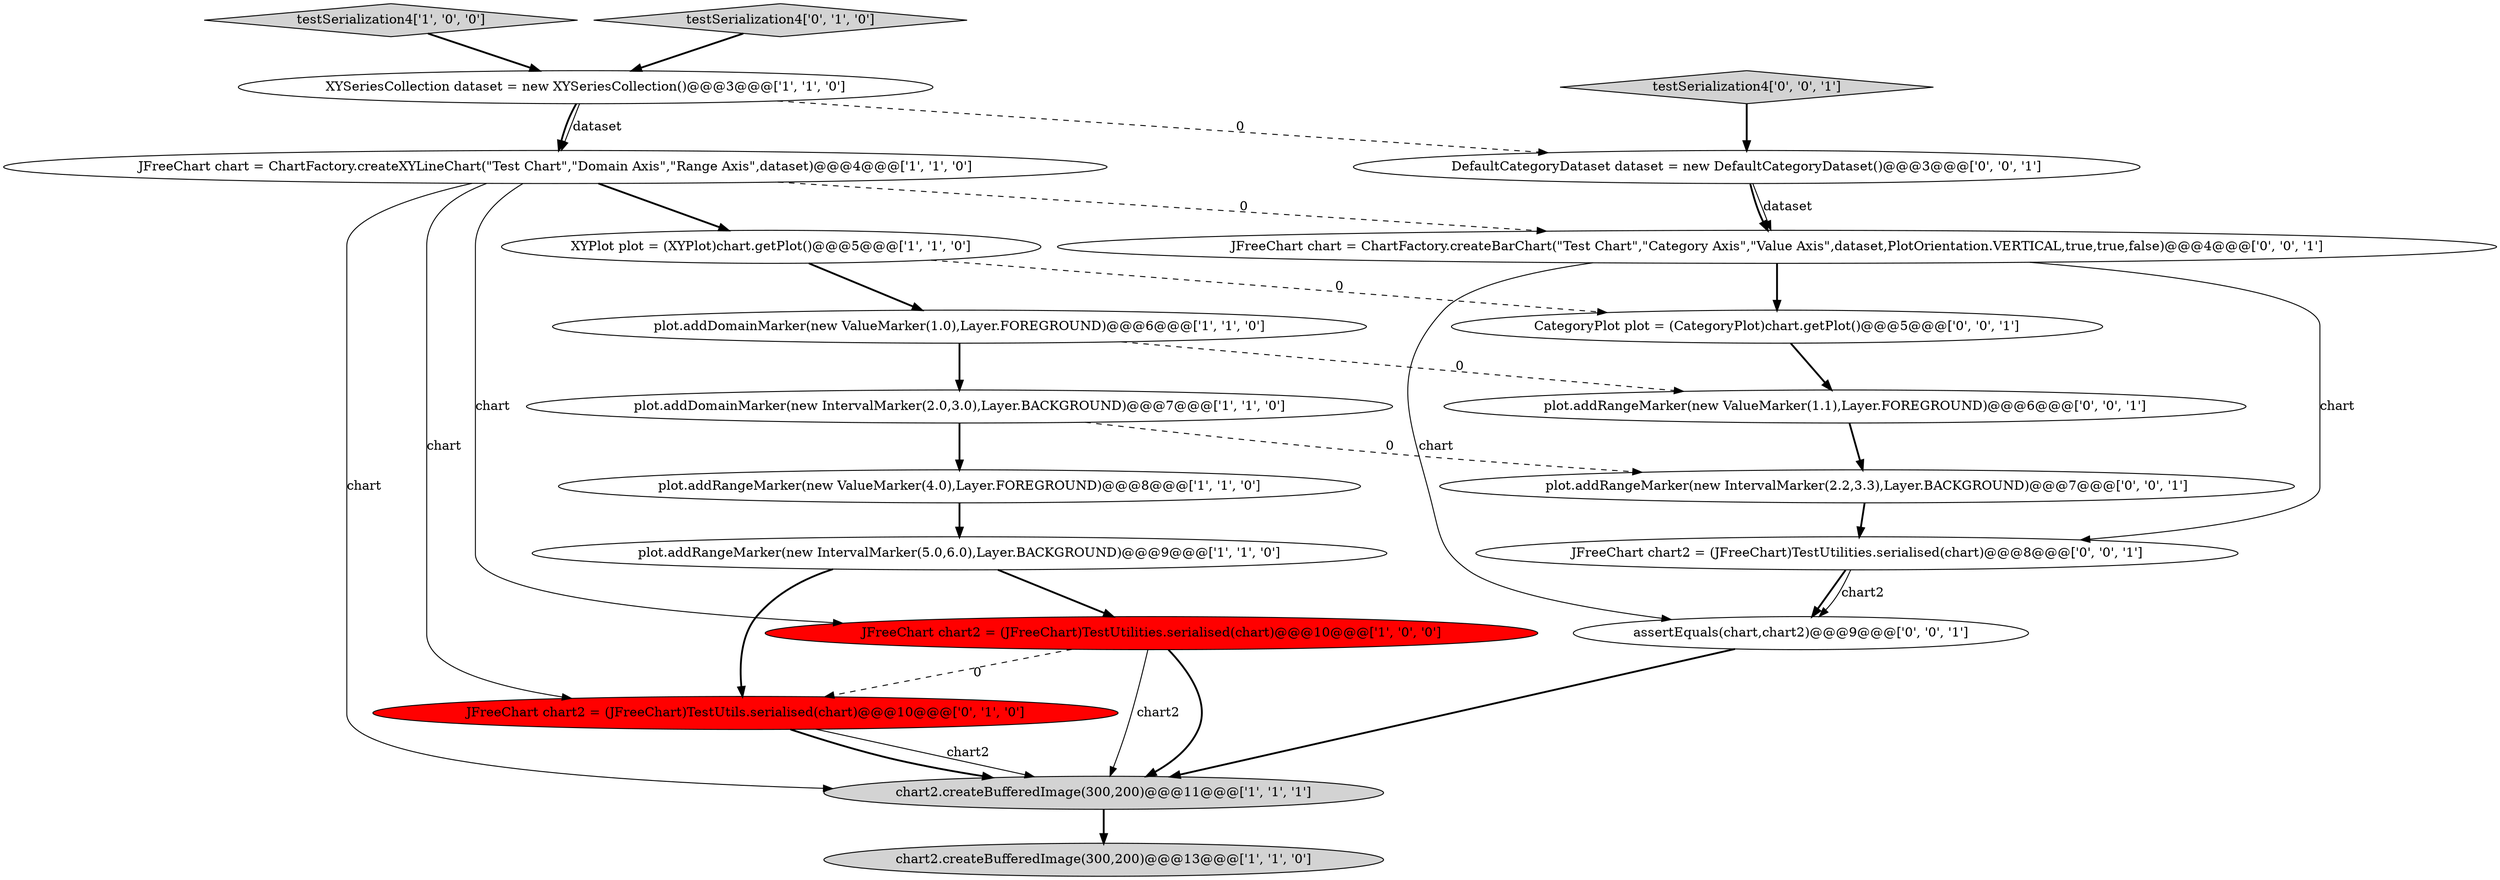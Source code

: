 digraph {
13 [style = filled, label = "JFreeChart chart2 = (JFreeChart)TestUtilities.serialised(chart)@@@8@@@['0', '0', '1']", fillcolor = white, shape = ellipse image = "AAA0AAABBB3BBB"];
2 [style = filled, label = "JFreeChart chart = ChartFactory.createXYLineChart(\"Test Chart\",\"Domain Axis\",\"Range Axis\",dataset)@@@4@@@['1', '1', '0']", fillcolor = white, shape = ellipse image = "AAA0AAABBB1BBB"];
5 [style = filled, label = "testSerialization4['1', '0', '0']", fillcolor = lightgray, shape = diamond image = "AAA0AAABBB1BBB"];
15 [style = filled, label = "assertEquals(chart,chart2)@@@9@@@['0', '0', '1']", fillcolor = white, shape = ellipse image = "AAA0AAABBB3BBB"];
17 [style = filled, label = "JFreeChart chart = ChartFactory.createBarChart(\"Test Chart\",\"Category Axis\",\"Value Axis\",dataset,PlotOrientation.VERTICAL,true,true,false)@@@4@@@['0', '0', '1']", fillcolor = white, shape = ellipse image = "AAA0AAABBB3BBB"];
4 [style = filled, label = "chart2.createBufferedImage(300,200)@@@11@@@['1', '1', '1']", fillcolor = lightgray, shape = ellipse image = "AAA0AAABBB1BBB"];
12 [style = filled, label = "testSerialization4['0', '1', '0']", fillcolor = lightgray, shape = diamond image = "AAA0AAABBB2BBB"];
7 [style = filled, label = "JFreeChart chart2 = (JFreeChart)TestUtilities.serialised(chart)@@@10@@@['1', '0', '0']", fillcolor = red, shape = ellipse image = "AAA1AAABBB1BBB"];
14 [style = filled, label = "testSerialization4['0', '0', '1']", fillcolor = lightgray, shape = diamond image = "AAA0AAABBB3BBB"];
9 [style = filled, label = "XYSeriesCollection dataset = new XYSeriesCollection()@@@3@@@['1', '1', '0']", fillcolor = white, shape = ellipse image = "AAA0AAABBB1BBB"];
10 [style = filled, label = "plot.addDomainMarker(new ValueMarker(1.0),Layer.FOREGROUND)@@@6@@@['1', '1', '0']", fillcolor = white, shape = ellipse image = "AAA0AAABBB1BBB"];
18 [style = filled, label = "plot.addRangeMarker(new ValueMarker(1.1),Layer.FOREGROUND)@@@6@@@['0', '0', '1']", fillcolor = white, shape = ellipse image = "AAA0AAABBB3BBB"];
19 [style = filled, label = "DefaultCategoryDataset dataset = new DefaultCategoryDataset()@@@3@@@['0', '0', '1']", fillcolor = white, shape = ellipse image = "AAA0AAABBB3BBB"];
6 [style = filled, label = "plot.addRangeMarker(new ValueMarker(4.0),Layer.FOREGROUND)@@@8@@@['1', '1', '0']", fillcolor = white, shape = ellipse image = "AAA0AAABBB1BBB"];
3 [style = filled, label = "plot.addDomainMarker(new IntervalMarker(2.0,3.0),Layer.BACKGROUND)@@@7@@@['1', '1', '0']", fillcolor = white, shape = ellipse image = "AAA0AAABBB1BBB"];
11 [style = filled, label = "JFreeChart chart2 = (JFreeChart)TestUtils.serialised(chart)@@@10@@@['0', '1', '0']", fillcolor = red, shape = ellipse image = "AAA1AAABBB2BBB"];
16 [style = filled, label = "plot.addRangeMarker(new IntervalMarker(2.2,3.3),Layer.BACKGROUND)@@@7@@@['0', '0', '1']", fillcolor = white, shape = ellipse image = "AAA0AAABBB3BBB"];
1 [style = filled, label = "chart2.createBufferedImage(300,200)@@@13@@@['1', '1', '0']", fillcolor = lightgray, shape = ellipse image = "AAA0AAABBB1BBB"];
0 [style = filled, label = "plot.addRangeMarker(new IntervalMarker(5.0,6.0),Layer.BACKGROUND)@@@9@@@['1', '1', '0']", fillcolor = white, shape = ellipse image = "AAA0AAABBB1BBB"];
8 [style = filled, label = "XYPlot plot = (XYPlot)chart.getPlot()@@@5@@@['1', '1', '0']", fillcolor = white, shape = ellipse image = "AAA0AAABBB1BBB"];
20 [style = filled, label = "CategoryPlot plot = (CategoryPlot)chart.getPlot()@@@5@@@['0', '0', '1']", fillcolor = white, shape = ellipse image = "AAA0AAABBB3BBB"];
8->10 [style = bold, label=""];
16->13 [style = bold, label=""];
5->9 [style = bold, label=""];
17->15 [style = solid, label="chart"];
9->2 [style = bold, label=""];
11->4 [style = bold, label=""];
8->20 [style = dashed, label="0"];
7->11 [style = dashed, label="0"];
0->11 [style = bold, label=""];
10->3 [style = bold, label=""];
3->6 [style = bold, label=""];
14->19 [style = bold, label=""];
6->0 [style = bold, label=""];
19->17 [style = bold, label=""];
7->4 [style = bold, label=""];
12->9 [style = bold, label=""];
2->17 [style = dashed, label="0"];
2->4 [style = solid, label="chart"];
11->4 [style = solid, label="chart2"];
7->4 [style = solid, label="chart2"];
0->7 [style = bold, label=""];
9->19 [style = dashed, label="0"];
20->18 [style = bold, label=""];
2->11 [style = solid, label="chart"];
19->17 [style = solid, label="dataset"];
2->7 [style = solid, label="chart"];
9->2 [style = solid, label="dataset"];
15->4 [style = bold, label=""];
4->1 [style = bold, label=""];
13->15 [style = bold, label=""];
17->13 [style = solid, label="chart"];
13->15 [style = solid, label="chart2"];
10->18 [style = dashed, label="0"];
3->16 [style = dashed, label="0"];
2->8 [style = bold, label=""];
17->20 [style = bold, label=""];
18->16 [style = bold, label=""];
}
